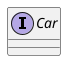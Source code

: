 @startuml

interface Car {}


@enduml

' Abstract class may also provide default implementation of the factory method.
' Client code is not aware of Creator class
